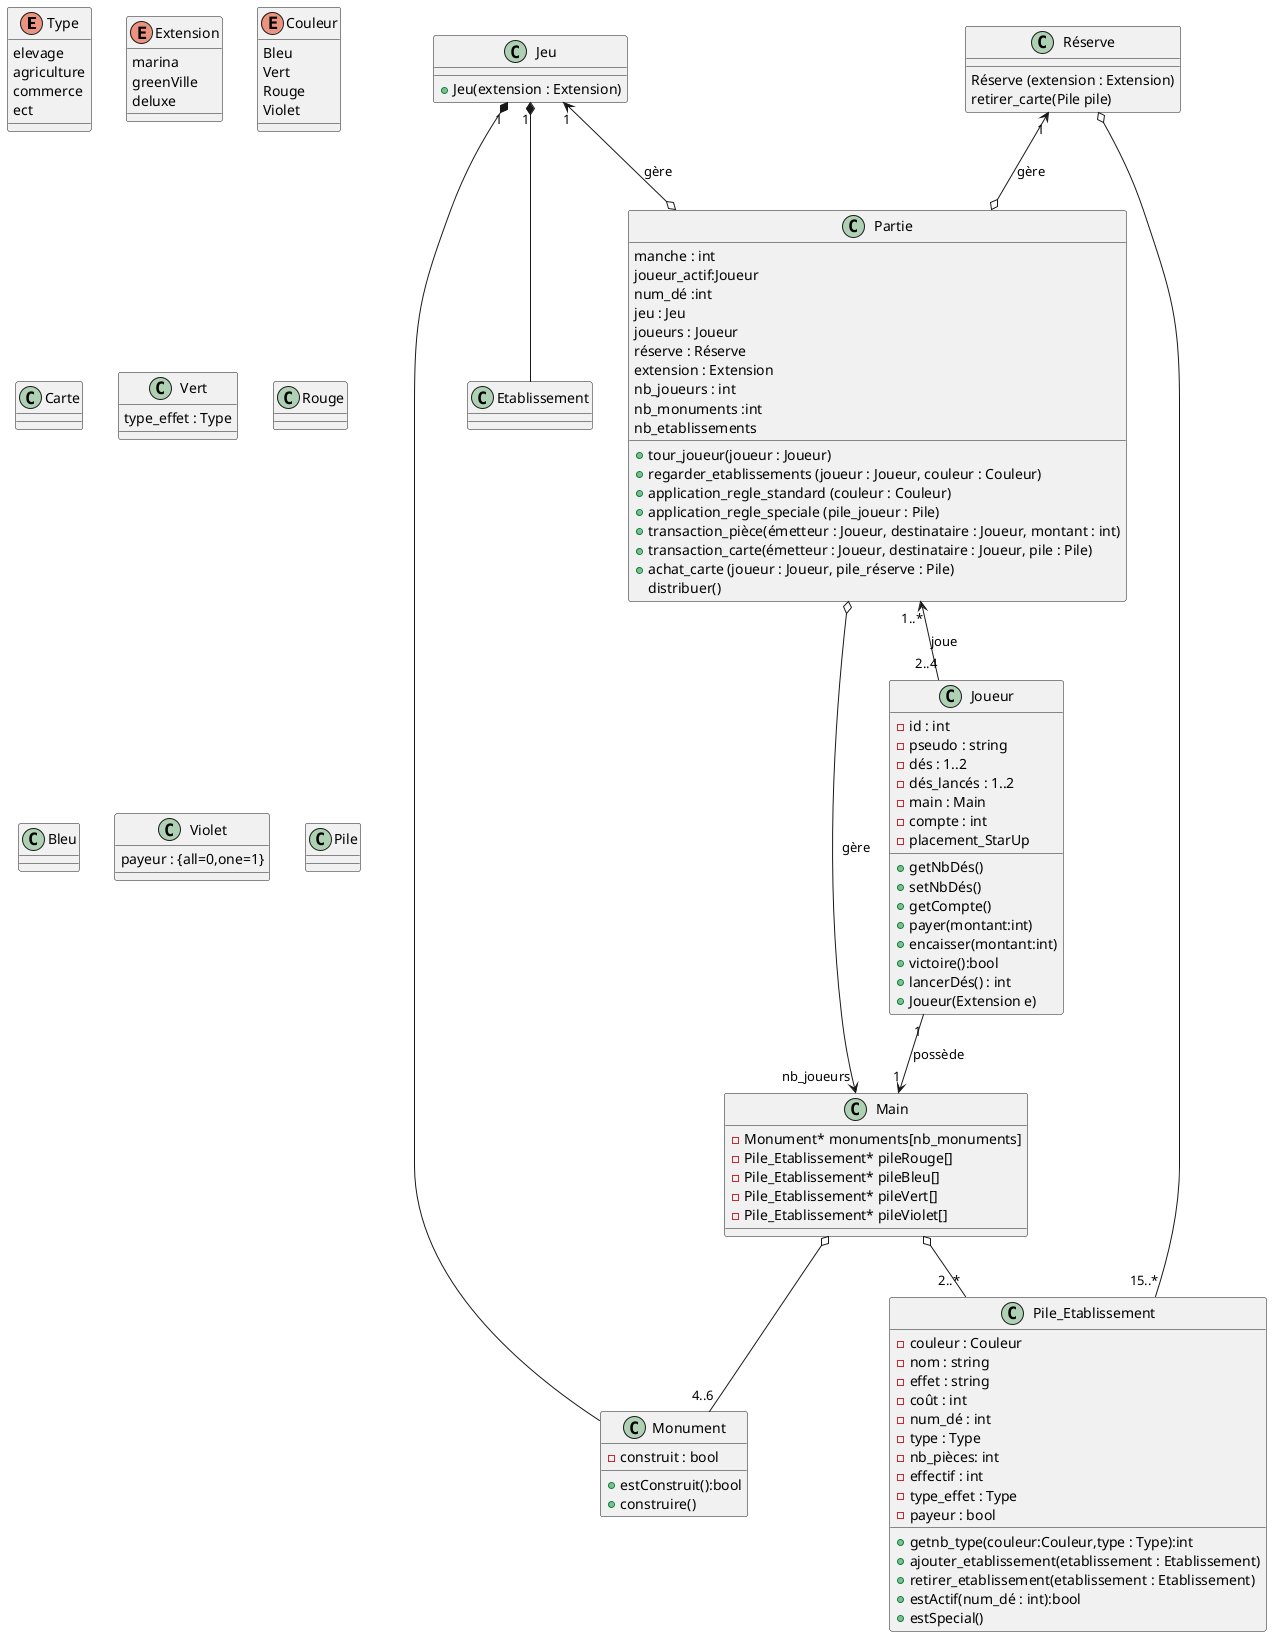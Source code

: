@startuml
enum Type
enum Extension
enum Couleur
class Partie
class Jeu
class Carte
class Monument
class Etablissement
class Vert
class Rouge
class Bleu 
class Violet
class Réserve
class Joueur
class Main
class Pile

enum Type{
elevage
agriculture
commerce
ect
}
enum Couleur {
Bleu
Vert
Rouge
Violet
}
enum Extension {
marina
greenVille
deluxe
}

class  Partie{
 manche : int
 joueur_actif:Joueur
 num_dé :int
 jeu : Jeu
 joueurs : Joueur
 réserve : Réserve
 extension : Extension
 nb_joueurs : int
 nb_monuments :int
 nb_etablissements
}
Partie : +tour_joueur(joueur : Joueur)
Partie : +regarder_etablissements (joueur : Joueur, couleur : Couleur)
Partie : +application_regle_standard (couleur : Couleur)
Partie : +application_regle_speciale (pile_joueur : Pile)
Partie : +transaction_pièce(émetteur : Joueur, destinataire : Joueur, montant : int)
Partie : +transaction_carte(émetteur : Joueur, destinataire : Joueur, pile : Pile)
Partie : +achat_carte (joueur : Joueur, pile_réserve : Pile)
Partie : distribuer()

class Jeu{

}
Jeu : +Jeu(extension : Extension)


class Monument {

 -construit : bool
 
}
Monument : +estConstruit():bool
Monument : +construire()


class Vert {
type_effet : Type
}
class Violet {
payeur : {all=0,one=1}
}
class Rouge{
}
class Bleu{
}
class  Réserve{
}
Réserve : Réserve (extension : Extension)
Réserve : retirer_carte(Pile pile)
class  Joueur{
 -id : int
 -pseudo : string
 -dés : 1..2
 -dés_lancés : 1..2
 -main : Main
 -compte : int
 -placement_StarUp
}
Joueur : +getNbDés()
Joueur : +setNbDés()
Joueur : +getCompte()
Joueur : +payer(montant:int)
Joueur : +encaisser(montant:int)
Joueur : +victoire():bool
Joueur : +lancerDés() : int
Joueur : +Joueur(Extension e)

class Pile_Etablissement{
 -couleur : Couleur
 -nom : string
 -effet : string
 -coût : int
 -num_dé : int
 -type : Type
 -nb_pièces: int
 -effectif : int
 -type_effet : Type
 -payeur : bool
}
Pile_Etablissement : +getnb_type(couleur:Couleur,type : Type):int
Pile_Etablissement : +ajouter_etablissement(etablissement : Etablissement)
Pile_Etablissement : +retirer_etablissement(etablissement : Etablissement)
Pile_Etablissement : +estActif(num_dé : int):bool
Pile_Etablissement : +estSpecial()
class  Main{
-Monument* monuments[nb_monuments]
-Pile_Etablissement* pileRouge[]
-Pile_Etablissement* pileBleu[]
-Pile_Etablissement* pileVert[]
-Pile_Etablissement* pileViolet[]
}

Jeu "1" <--o Partie:"gère"
Réserve "1" <--o Partie:"gère"
Partie "1..*" <-- "2..4" Joueur :"joue"
Partie o--> "nb_joueurs" Main :"gère"
Jeu "1" *-- Etablissement
Jeu "1" *-- Monument
Joueur "1" --> "1" Main : "possède"
Main o-- "4..6" Monument
Main  o-- "2..*" Pile_Etablissement
Réserve o-- "15..*" Pile_Etablissement

@endUML